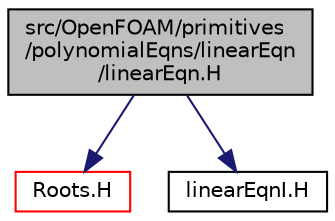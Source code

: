 digraph "src/OpenFOAM/primitives/polynomialEqns/linearEqn/linearEqn.H"
{
  bgcolor="transparent";
  edge [fontname="Helvetica",fontsize="10",labelfontname="Helvetica",labelfontsize="10"];
  node [fontname="Helvetica",fontsize="10",shape=record];
  Node1 [label="src/OpenFOAM/primitives\l/polynomialEqns/linearEqn\l/linearEqn.H",height=0.2,width=0.4,color="black", fillcolor="grey75", style="filled" fontcolor="black"];
  Node1 -> Node2 [color="midnightblue",fontsize="10",style="solid",fontname="Helvetica"];
  Node2 [label="Roots.H",height=0.2,width=0.4,color="red",URL="$Roots_8H.html"];
  Node1 -> Node3 [color="midnightblue",fontsize="10",style="solid",fontname="Helvetica"];
  Node3 [label="linearEqnI.H",height=0.2,width=0.4,color="black",URL="$linearEqnI_8H.html"];
}
